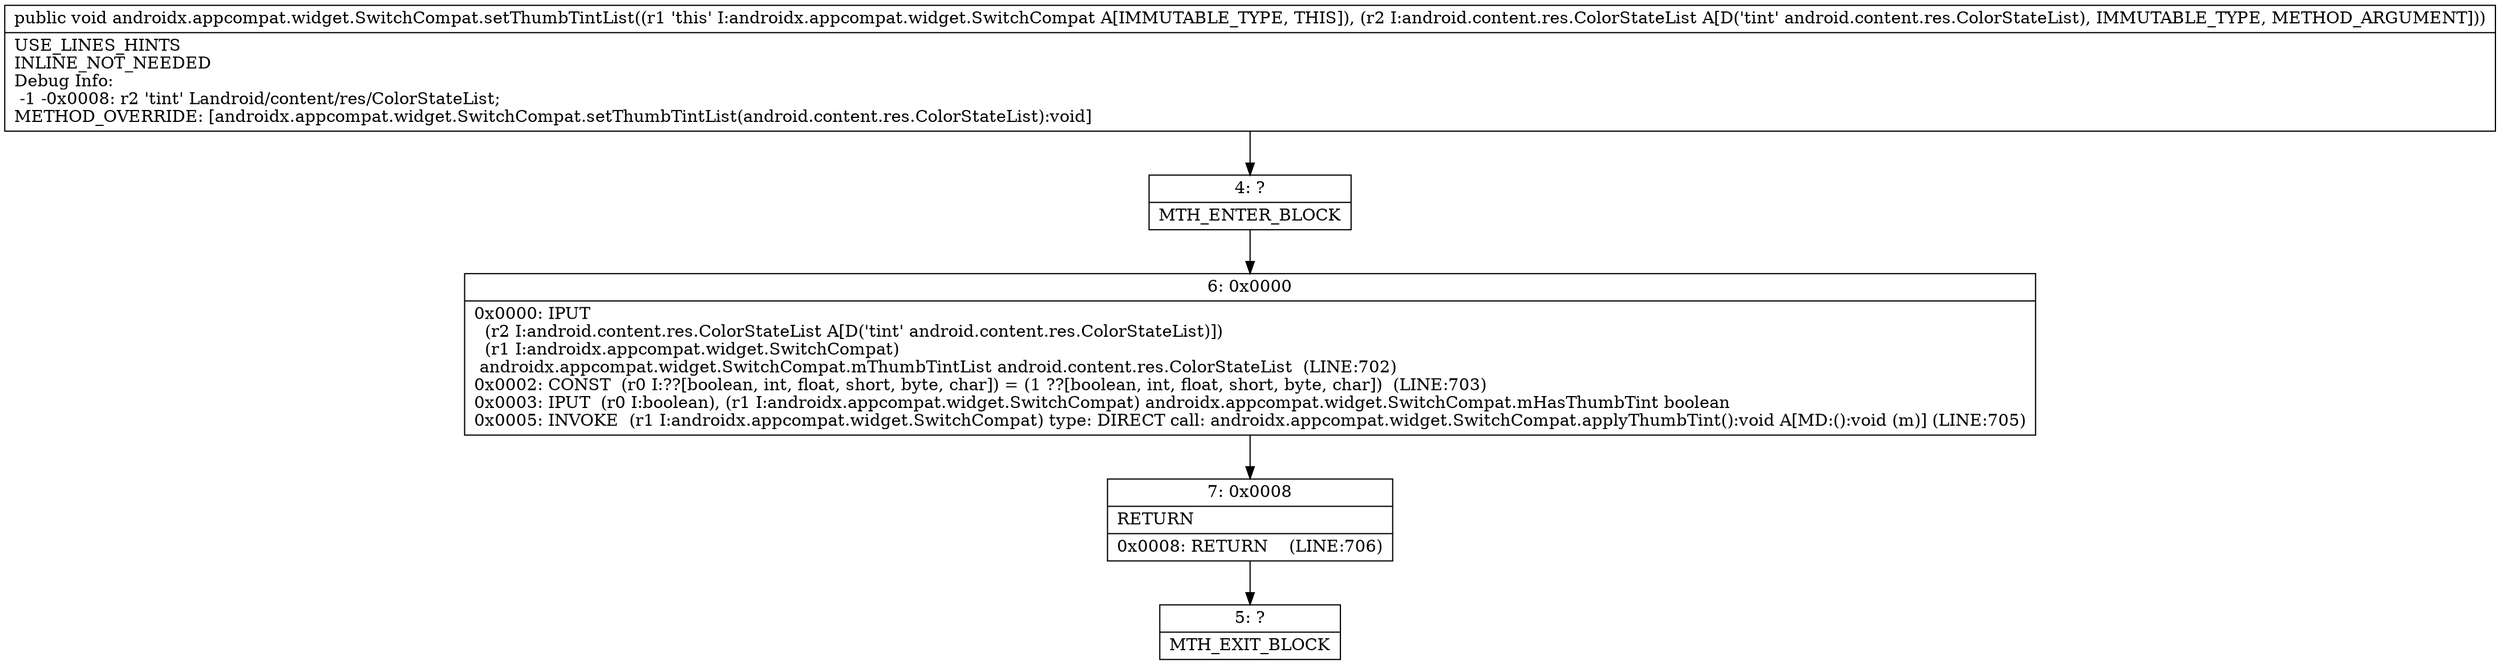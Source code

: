 digraph "CFG forandroidx.appcompat.widget.SwitchCompat.setThumbTintList(Landroid\/content\/res\/ColorStateList;)V" {
Node_4 [shape=record,label="{4\:\ ?|MTH_ENTER_BLOCK\l}"];
Node_6 [shape=record,label="{6\:\ 0x0000|0x0000: IPUT  \l  (r2 I:android.content.res.ColorStateList A[D('tint' android.content.res.ColorStateList)])\l  (r1 I:androidx.appcompat.widget.SwitchCompat)\l androidx.appcompat.widget.SwitchCompat.mThumbTintList android.content.res.ColorStateList  (LINE:702)\l0x0002: CONST  (r0 I:??[boolean, int, float, short, byte, char]) = (1 ??[boolean, int, float, short, byte, char])  (LINE:703)\l0x0003: IPUT  (r0 I:boolean), (r1 I:androidx.appcompat.widget.SwitchCompat) androidx.appcompat.widget.SwitchCompat.mHasThumbTint boolean \l0x0005: INVOKE  (r1 I:androidx.appcompat.widget.SwitchCompat) type: DIRECT call: androidx.appcompat.widget.SwitchCompat.applyThumbTint():void A[MD:():void (m)] (LINE:705)\l}"];
Node_7 [shape=record,label="{7\:\ 0x0008|RETURN\l|0x0008: RETURN    (LINE:706)\l}"];
Node_5 [shape=record,label="{5\:\ ?|MTH_EXIT_BLOCK\l}"];
MethodNode[shape=record,label="{public void androidx.appcompat.widget.SwitchCompat.setThumbTintList((r1 'this' I:androidx.appcompat.widget.SwitchCompat A[IMMUTABLE_TYPE, THIS]), (r2 I:android.content.res.ColorStateList A[D('tint' android.content.res.ColorStateList), IMMUTABLE_TYPE, METHOD_ARGUMENT]))  | USE_LINES_HINTS\lINLINE_NOT_NEEDED\lDebug Info:\l  \-1 \-0x0008: r2 'tint' Landroid\/content\/res\/ColorStateList;\lMETHOD_OVERRIDE: [androidx.appcompat.widget.SwitchCompat.setThumbTintList(android.content.res.ColorStateList):void]\l}"];
MethodNode -> Node_4;Node_4 -> Node_6;
Node_6 -> Node_7;
Node_7 -> Node_5;
}

